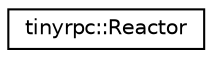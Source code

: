 digraph "类继承关系图"
{
 // LATEX_PDF_SIZE
  edge [fontname="Helvetica",fontsize="10",labelfontname="Helvetica",labelfontsize="10"];
  node [fontname="Helvetica",fontsize="10",shape=record];
  rankdir="LR";
  Node0 [label="tinyrpc::Reactor",height=0.2,width=0.4,color="black", fillcolor="white", style="filled",URL="$classtinyrpc_1_1Reactor.html",tooltip=" "];
}

